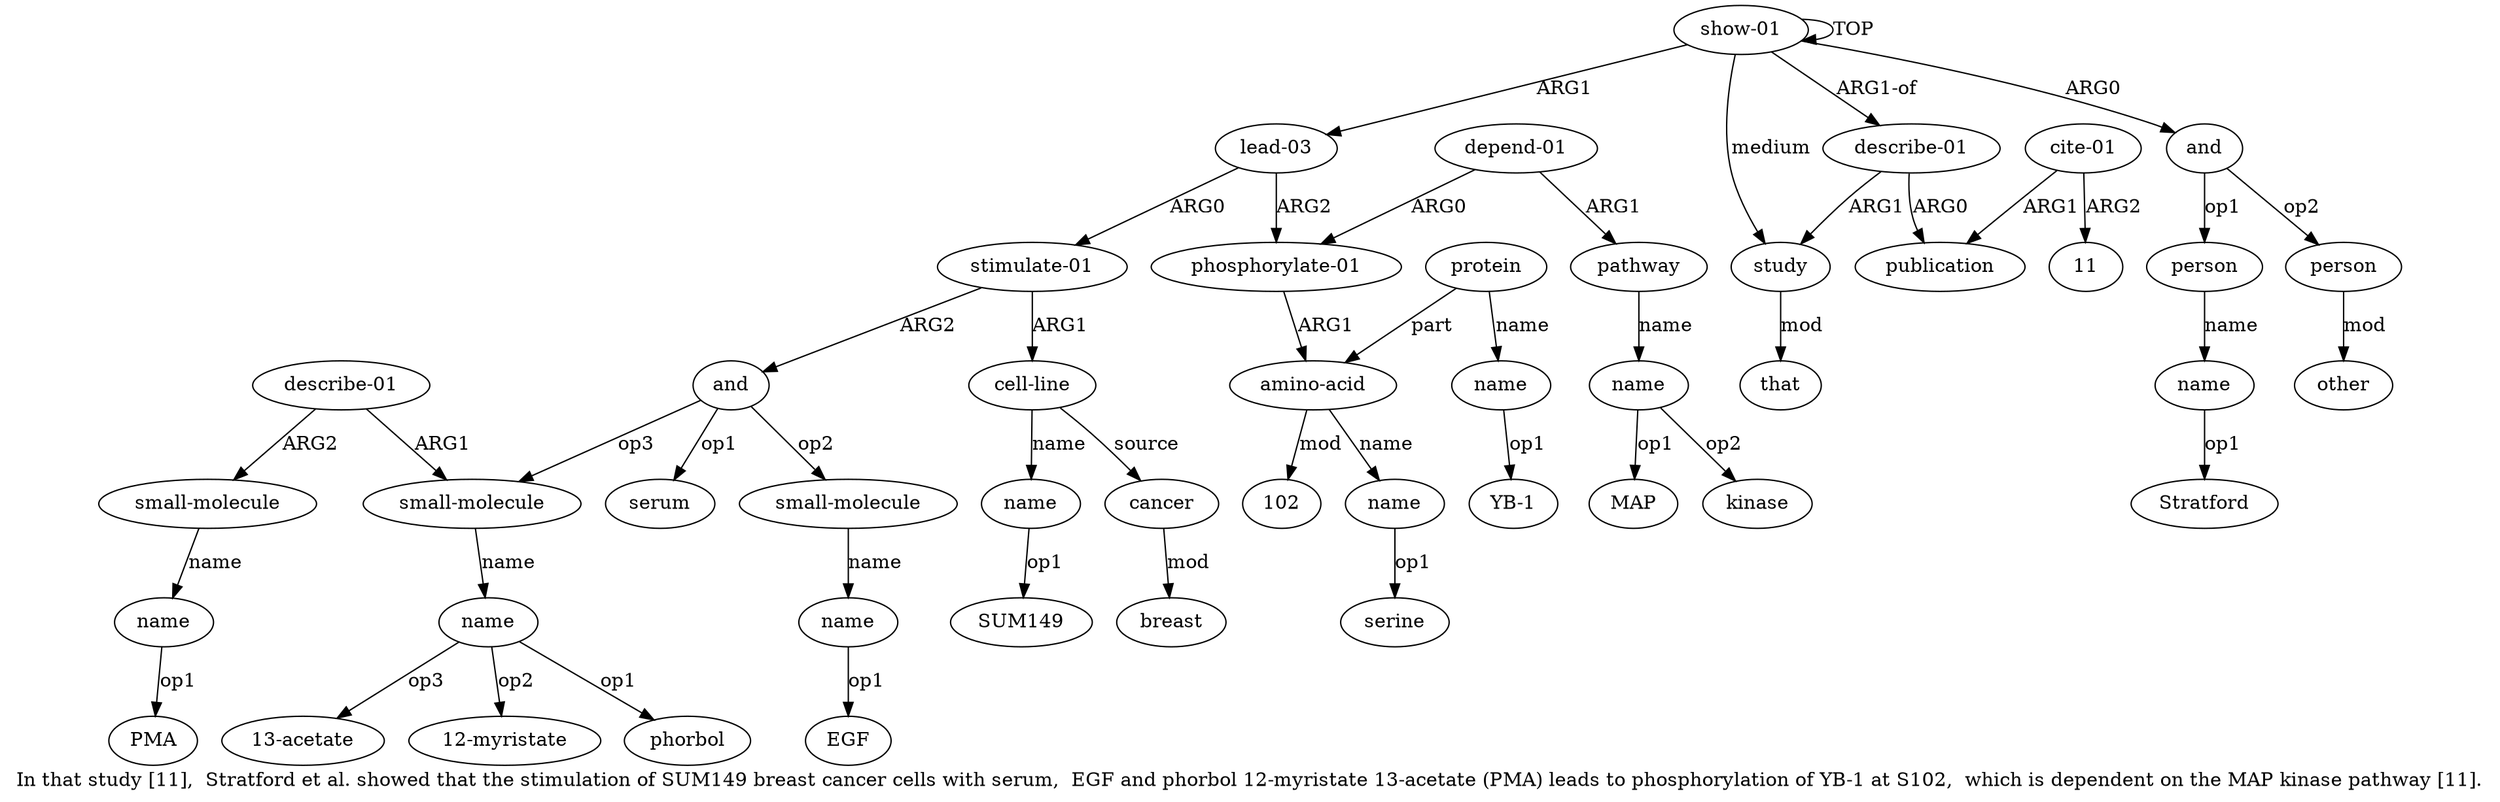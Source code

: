 digraph  {
	graph [label="In that study [11],  Stratford et al. showed that the stimulation of SUM149 breast cancer cells with serum,  EGF and phorbol 12-myristate \
13-acetate (PMA) leads to phosphorylation of YB-1 at S102,  which is dependent on the MAP kinase pathway [11]."];
	node [label="\N"];
	a20	 [color=black,
		gold_ind=20,
		gold_label=name,
		label=name,
		test_ind=20,
		test_label=name];
	"a20 PMA"	 [color=black,
		gold_ind=-1,
		gold_label=PMA,
		label=PMA,
		test_ind=-1,
		test_label=PMA];
	a20 -> "a20 PMA" [key=0,
	color=black,
	gold_label=op1,
	label=op1,
	test_label=op1];
a21 [color=black,
	gold_ind=21,
	gold_label="phosphorylate-01",
	label="phosphorylate-01",
	test_ind=21,
	test_label="phosphorylate-01"];
a22 [color=black,
	gold_ind=22,
	gold_label="amino-acid",
	label="amino-acid",
	test_ind=22,
	test_label="amino-acid"];
a21 -> a22 [key=0,
color=black,
gold_label=ARG1,
label=ARG1,
test_label=ARG1];
a23 [color=black,
gold_ind=23,
gold_label=name,
label=name,
test_ind=23,
test_label=name];
a22 -> a23 [key=0,
color=black,
gold_label=name,
label=name,
test_label=name];
"a22 102" [color=black,
gold_ind=-1,
gold_label=102,
label=102,
test_ind=-1,
test_label=102];
a22 -> "a22 102" [key=0,
color=black,
gold_label=mod,
label=mod,
test_label=mod];
"a23 serine" [color=black,
gold_ind=-1,
gold_label=serine,
label=serine,
test_ind=-1,
test_label=serine];
a23 -> "a23 serine" [key=0,
color=black,
gold_label=op1,
label=op1,
test_label=op1];
a24 [color=black,
gold_ind=24,
gold_label=protein,
label=protein,
test_ind=24,
test_label=protein];
a24 -> a22 [key=0,
color=black,
gold_label=part,
label=part,
test_label=part];
a25 [color=black,
gold_ind=25,
gold_label=name,
label=name,
test_ind=25,
test_label=name];
a24 -> a25 [key=0,
color=black,
gold_label=name,
label=name,
test_label=name];
"a25 YB-1" [color=black,
gold_ind=-1,
gold_label="YB-1",
label="YB-1",
test_ind=-1,
test_label="YB-1"];
a25 -> "a25 YB-1" [key=0,
color=black,
gold_label=op1,
label=op1,
test_label=op1];
a26 [color=black,
gold_ind=26,
gold_label="depend-01",
label="depend-01",
test_ind=26,
test_label="depend-01"];
a26 -> a21 [key=0,
color=black,
gold_label=ARG0,
label=ARG0,
test_label=ARG0];
a27 [color=black,
gold_ind=27,
gold_label=pathway,
label=pathway,
test_ind=27,
test_label=pathway];
a26 -> a27 [key=0,
color=black,
gold_label=ARG1,
label=ARG1,
test_label=ARG1];
a28 [color=black,
gold_ind=28,
gold_label=name,
label=name,
test_ind=28,
test_label=name];
a27 -> a28 [key=0,
color=black,
gold_label=name,
label=name,
test_label=name];
"a28 MAP" [color=black,
gold_ind=-1,
gold_label=MAP,
label=MAP,
test_ind=-1,
test_label=MAP];
a28 -> "a28 MAP" [key=0,
color=black,
gold_label=op1,
label=op1,
test_label=op1];
"a28 kinase" [color=black,
gold_ind=-1,
gold_label=kinase,
label=kinase,
test_ind=-1,
test_label=kinase];
a28 -> "a28 kinase" [key=0,
color=black,
gold_label=op2,
label=op2,
test_label=op2];
a29 [color=black,
gold_ind=29,
gold_label=study,
label=study,
test_ind=29,
test_label=study];
a30 [color=black,
gold_ind=30,
gold_label=that,
label=that,
test_ind=30,
test_label=that];
a29 -> a30 [key=0,
color=black,
gold_label=mod,
label=mod,
test_label=mod];
a31 [color=black,
gold_ind=31,
gold_label="describe-01",
label="describe-01",
test_ind=31,
test_label="describe-01"];
a31 -> a29 [key=0,
color=black,
gold_label=ARG1,
label=ARG1,
test_label=ARG1];
a32 [color=black,
gold_ind=32,
gold_label=publication,
label=publication,
test_ind=32,
test_label=publication];
a31 -> a32 [key=0,
color=black,
gold_label=ARG0,
label=ARG0,
test_label=ARG0];
"a17 phorbol" [color=black,
gold_ind=-1,
gold_label=phorbol,
label=phorbol,
test_ind=-1,
test_label=phorbol];
a33 [color=black,
gold_ind=33,
gold_label="cite-01",
label="cite-01",
test_ind=33,
test_label="cite-01"];
"a33 11" [color=black,
gold_ind=-1,
gold_label=11,
label=11,
test_ind=-1,
test_label=11];
a33 -> "a33 11" [key=0,
color=black,
gold_label=ARG2,
label=ARG2,
test_label=ARG2];
a33 -> a32 [key=0,
color=black,
gold_label=ARG1,
label=ARG1,
test_label=ARG1];
"a3 Stratford" [color=black,
gold_ind=-1,
gold_label=Stratford,
label=Stratford,
test_ind=-1,
test_label=Stratford];
"a15 EGF" [color=black,
gold_ind=-1,
gold_label=EGF,
label=EGF,
test_ind=-1,
test_label=EGF];
a15 [color=black,
gold_ind=15,
gold_label=name,
label=name,
test_ind=15,
test_label=name];
a15 -> "a15 EGF" [key=0,
color=black,
gold_label=op1,
label=op1,
test_label=op1];
a14 [color=black,
gold_ind=14,
gold_label="small-molecule",
label="small-molecule",
test_ind=14,
test_label="small-molecule"];
a14 -> a15 [key=0,
color=black,
gold_label=name,
label=name,
test_label=name];
a17 [color=black,
gold_ind=17,
gold_label=name,
label=name,
test_ind=17,
test_label=name];
a17 -> "a17 phorbol" [key=0,
color=black,
gold_label=op1,
label=op1,
test_label=op1];
"a17 13-acetate" [color=black,
gold_ind=-1,
gold_label="13-acetate",
label="13-acetate",
test_ind=-1,
test_label="13-acetate"];
a17 -> "a17 13-acetate" [key=0,
color=black,
gold_label=op3,
label=op3,
test_label=op3];
"a17 12-myristate" [color=black,
gold_ind=-1,
gold_label="12-myristate",
label="12-myristate",
test_ind=-1,
test_label="12-myristate"];
a17 -> "a17 12-myristate" [key=0,
color=black,
gold_label=op2,
label=op2,
test_label=op2];
a16 [color=black,
gold_ind=16,
gold_label="small-molecule",
label="small-molecule",
test_ind=16,
test_label="small-molecule"];
a16 -> a17 [key=0,
color=black,
gold_label=name,
label=name,
test_label=name];
a11 [color=black,
gold_ind=11,
gold_label=breast,
label=breast,
test_ind=11,
test_label=breast];
a10 [color=black,
gold_ind=10,
gold_label=cancer,
label=cancer,
test_ind=10,
test_label=cancer];
a10 -> a11 [key=0,
color=black,
gold_label=mod,
label=mod,
test_label=mod];
a13 [color=black,
gold_ind=13,
gold_label=serum,
label=serum,
test_ind=13,
test_label=serum];
a12 [color=black,
gold_ind=12,
gold_label=and,
label=and,
test_ind=12,
test_label=and];
a12 -> a14 [key=0,
color=black,
gold_label=op2,
label=op2,
test_label=op2];
a12 -> a16 [key=0,
color=black,
gold_label=op3,
label=op3,
test_label=op3];
a12 -> a13 [key=0,
color=black,
gold_label=op1,
label=op1,
test_label=op1];
"a9 SUM149" [color=black,
gold_ind=-1,
gold_label=SUM149,
label=SUM149,
test_ind=-1,
test_label=SUM149];
a19 [color=black,
gold_ind=19,
gold_label="small-molecule",
label="small-molecule",
test_ind=19,
test_label="small-molecule"];
a19 -> a20 [key=0,
color=black,
gold_label=name,
label=name,
test_label=name];
a18 [color=black,
gold_ind=18,
gold_label="describe-01",
label="describe-01",
test_ind=18,
test_label="describe-01"];
a18 -> a16 [key=0,
color=black,
gold_label=ARG1,
label=ARG1,
test_label=ARG1];
a18 -> a19 [key=0,
color=black,
gold_label=ARG2,
label=ARG2,
test_label=ARG2];
a1 [color=black,
gold_ind=1,
gold_label=and,
label=and,
test_ind=1,
test_label=and];
a2 [color=black,
gold_ind=2,
gold_label=person,
label=person,
test_ind=2,
test_label=person];
a1 -> a2 [key=0,
color=black,
gold_label=op1,
label=op1,
test_label=op1];
a4 [color=black,
gold_ind=4,
gold_label=person,
label=person,
test_ind=4,
test_label=person];
a1 -> a4 [key=0,
color=black,
gold_label=op2,
label=op2,
test_label=op2];
a0 [color=black,
gold_ind=0,
gold_label="show-01",
label="show-01",
test_ind=0,
test_label="show-01"];
a0 -> a29 [key=0,
color=black,
gold_label=medium,
label=medium,
test_label=medium];
a0 -> a31 [key=0,
color=black,
gold_label="ARG1-of",
label="ARG1-of",
test_label="ARG1-of"];
a0 -> a1 [key=0,
color=black,
gold_label=ARG0,
label=ARG0,
test_label=ARG0];
a0 -> a0 [key=0,
color=black,
gold_label=TOP,
label=TOP,
test_label=TOP];
a6 [color=black,
gold_ind=6,
gold_label="lead-03",
label="lead-03",
test_ind=6,
test_label="lead-03"];
a0 -> a6 [key=0,
color=black,
gold_label=ARG1,
label=ARG1,
test_label=ARG1];
a3 [color=black,
gold_ind=3,
gold_label=name,
label=name,
test_ind=3,
test_label=name];
a3 -> "a3 Stratford" [key=0,
color=black,
gold_label=op1,
label=op1,
test_label=op1];
a2 -> a3 [key=0,
color=black,
gold_label=name,
label=name,
test_label=name];
a5 [color=black,
gold_ind=5,
gold_label=other,
label=other,
test_ind=5,
test_label=other];
a4 -> a5 [key=0,
color=black,
gold_label=mod,
label=mod,
test_label=mod];
a7 [color=black,
gold_ind=7,
gold_label="stimulate-01",
label="stimulate-01",
test_ind=7,
test_label="stimulate-01"];
a7 -> a12 [key=0,
color=black,
gold_label=ARG2,
label=ARG2,
test_label=ARG2];
a8 [color=black,
gold_ind=8,
gold_label="cell-line",
label="cell-line",
test_ind=8,
test_label="cell-line"];
a7 -> a8 [key=0,
color=black,
gold_label=ARG1,
label=ARG1,
test_label=ARG1];
a6 -> a21 [key=0,
color=black,
gold_label=ARG2,
label=ARG2,
test_label=ARG2];
a6 -> a7 [key=0,
color=black,
gold_label=ARG0,
label=ARG0,
test_label=ARG0];
a9 [color=black,
gold_ind=9,
gold_label=name,
label=name,
test_ind=9,
test_label=name];
a9 -> "a9 SUM149" [key=0,
color=black,
gold_label=op1,
label=op1,
test_label=op1];
a8 -> a10 [key=0,
color=black,
gold_label=source,
label=source,
test_label=source];
a8 -> a9 [key=0,
color=black,
gold_label=name,
label=name,
test_label=name];
}
